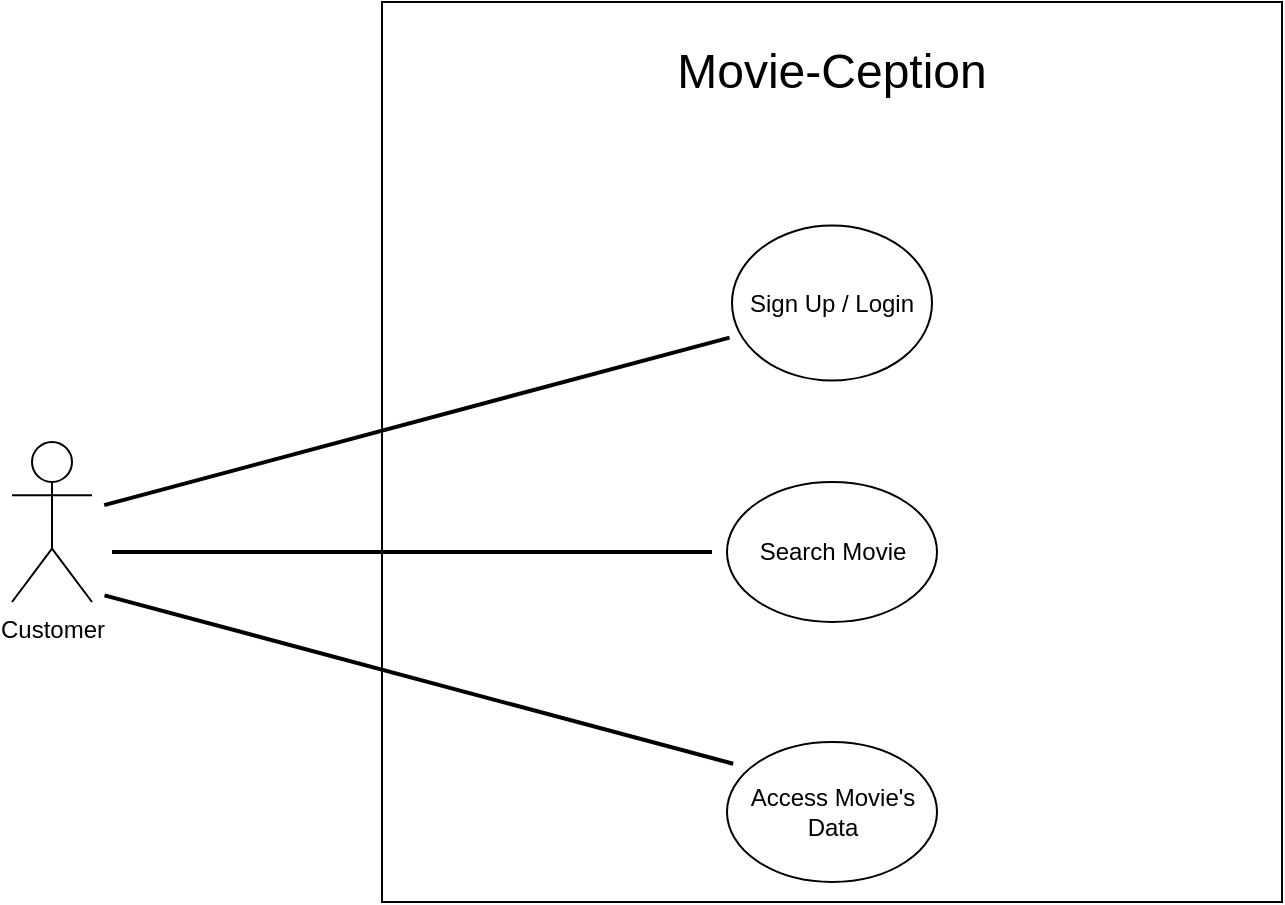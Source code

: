 <mxfile version="13.8.0" type="github">
  <diagram id="C5RBs43oDa-KdzZeNtuy" name="Page-1">
    <mxGraphModel dx="946" dy="500" grid="1" gridSize="10" guides="1" tooltips="1" connect="1" arrows="1" fold="1" page="1" pageScale="1" pageWidth="827" pageHeight="1169" math="0" shadow="0">
      <root>
        <mxCell id="WIyWlLk6GJQsqaUBKTNV-0" />
        <mxCell id="WIyWlLk6GJQsqaUBKTNV-1" parent="WIyWlLk6GJQsqaUBKTNV-0" />
        <mxCell id="Jv5UY5b9vBqJby2BvhmY-1" value="" style="whiteSpace=wrap;html=1;aspect=fixed;" vertex="1" parent="WIyWlLk6GJQsqaUBKTNV-1">
          <mxGeometry x="235" y="80" width="450" height="450" as="geometry" />
        </mxCell>
        <mxCell id="Jv5UY5b9vBqJby2BvhmY-0" value="Customer&lt;br&gt;" style="shape=umlActor;verticalLabelPosition=bottom;verticalAlign=top;html=1;outlineConnect=0;" vertex="1" parent="WIyWlLk6GJQsqaUBKTNV-1">
          <mxGeometry x="50" y="300" width="40" height="80" as="geometry" />
        </mxCell>
        <mxCell id="Jv5UY5b9vBqJby2BvhmY-2" value="&lt;font style=&quot;font-size: 24px&quot;&gt;Movie-Ception&lt;/font&gt;" style="text;html=1;strokeColor=none;fillColor=none;align=center;verticalAlign=middle;whiteSpace=wrap;rounded=0;" vertex="1" parent="WIyWlLk6GJQsqaUBKTNV-1">
          <mxGeometry x="375" y="90" width="170" height="50" as="geometry" />
        </mxCell>
        <mxCell id="Jv5UY5b9vBqJby2BvhmY-20" value="" style="line;strokeWidth=2;html=1;rotation=-15;" vertex="1" parent="WIyWlLk6GJQsqaUBKTNV-1">
          <mxGeometry x="90.59" y="284.67" width="323.7" height="10" as="geometry" />
        </mxCell>
        <mxCell id="Jv5UY5b9vBqJby2BvhmY-21" value="" style="line;strokeWidth=2;html=1;rotation=0;" vertex="1" parent="WIyWlLk6GJQsqaUBKTNV-1">
          <mxGeometry x="100" y="350" width="300" height="10" as="geometry" />
        </mxCell>
        <mxCell id="Jv5UY5b9vBqJby2BvhmY-22" value="" style="line;strokeWidth=2;html=1;rotation=15;" vertex="1" parent="WIyWlLk6GJQsqaUBKTNV-1">
          <mxGeometry x="90.71" y="413.77" width="325.43" height="10" as="geometry" />
        </mxCell>
        <mxCell id="Jv5UY5b9vBqJby2BvhmY-24" value="&lt;span&gt;Sign Up / Login&lt;/span&gt;" style="ellipse;whiteSpace=wrap;html=1;" vertex="1" parent="WIyWlLk6GJQsqaUBKTNV-1">
          <mxGeometry x="410" y="191.79" width="100" height="77.5" as="geometry" />
        </mxCell>
        <mxCell id="Jv5UY5b9vBqJby2BvhmY-25" value="&lt;span&gt;Search Movie&lt;/span&gt;" style="ellipse;whiteSpace=wrap;html=1;" vertex="1" parent="WIyWlLk6GJQsqaUBKTNV-1">
          <mxGeometry x="407.5" y="320" width="105" height="70" as="geometry" />
        </mxCell>
        <mxCell id="Jv5UY5b9vBqJby2BvhmY-27" value="Access Movie&#39;s Data" style="ellipse;whiteSpace=wrap;html=1;" vertex="1" parent="WIyWlLk6GJQsqaUBKTNV-1">
          <mxGeometry x="407.5" y="450" width="105" height="70" as="geometry" />
        </mxCell>
      </root>
    </mxGraphModel>
  </diagram>
</mxfile>
